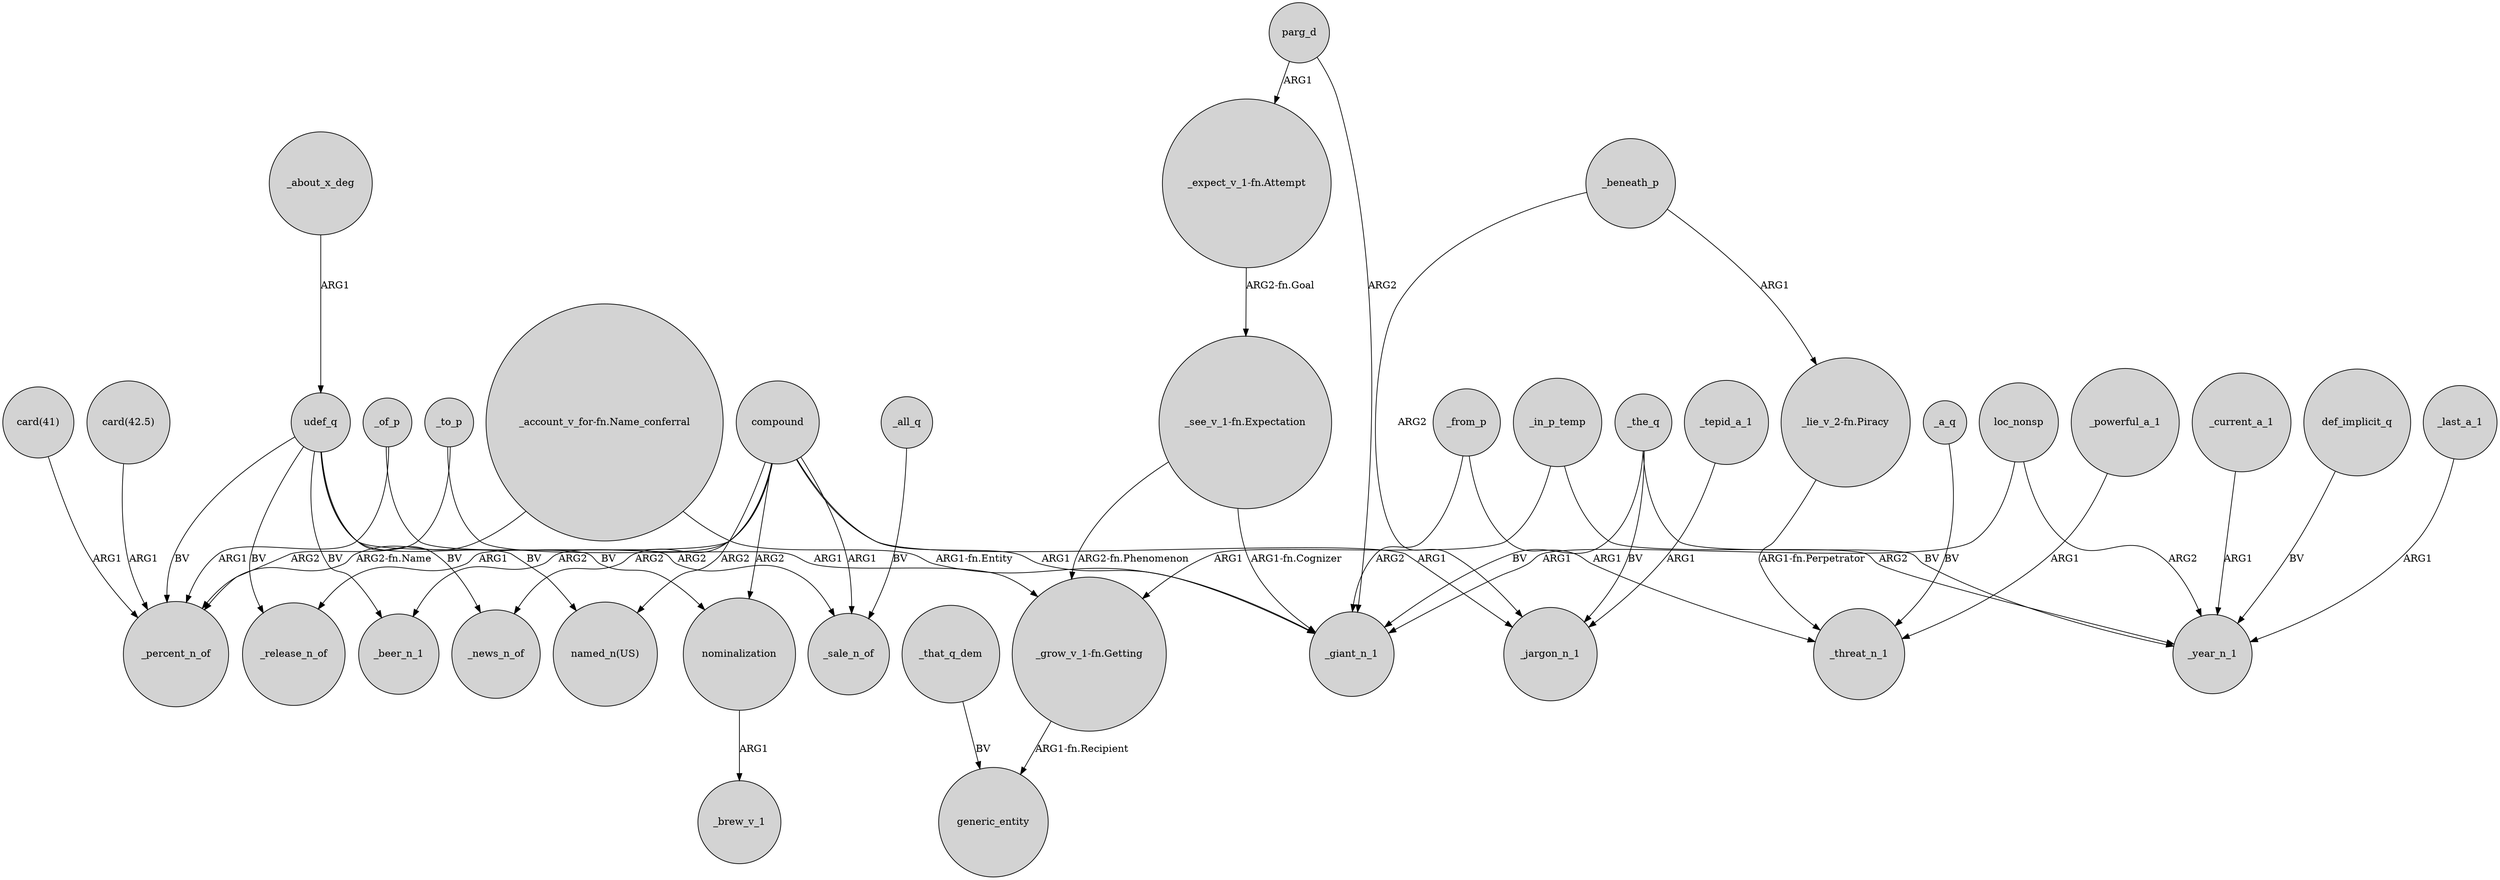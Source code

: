 digraph {
	node [shape=circle style=filled]
	"card(42.5)" -> _percent_n_of [label=ARG1]
	_to_p -> "_grow_v_1-fn.Getting" [label=ARG1]
	udef_q -> _news_n_of [label=BV]
	_current_a_1 -> _year_n_1 [label=ARG1]
	_tepid_a_1 -> _jargon_n_1 [label=ARG1]
	_beneath_p -> "_lie_v_2-fn.Piracy" [label=ARG1]
	"_see_v_1-fn.Expectation" -> "_grow_v_1-fn.Getting" [label="ARG2-fn.Phenomenon"]
	"_grow_v_1-fn.Getting" -> generic_entity [label="ARG1-fn.Recipient"]
	def_implicit_q -> _year_n_1 [label=BV]
	_a_q -> _threat_n_1 [label=BV]
	"_expect_v_1-fn.Attempt" -> "_see_v_1-fn.Expectation" [label="ARG2-fn.Goal"]
	udef_q -> nominalization [label=BV]
	parg_d -> _giant_n_1 [label=ARG2]
	compound -> _sale_n_of [label=ARG1]
	_of_p -> _sale_n_of [label=ARG2]
	udef_q -> _release_n_of [label=BV]
	_to_p -> _percent_n_of [label=ARG2]
	_of_p -> _percent_n_of [label=ARG1]
	loc_nonsp -> _year_n_1 [label=ARG2]
	"_account_v_for-fn.Name_conferral" -> _percent_n_of [label="ARG2-fn.Name"]
	compound -> nominalization [label=ARG2]
	_about_x_deg -> udef_q [label=ARG1]
	nominalization -> _brew_v_1 [label=ARG1]
	"_see_v_1-fn.Expectation" -> _giant_n_1 [label="ARG1-fn.Cognizer"]
	loc_nonsp -> _giant_n_1 [label=ARG1]
	"_lie_v_2-fn.Piracy" -> _threat_n_1 [label="ARG1-fn.Perpetrator"]
	_the_q -> _jargon_n_1 [label=BV]
	udef_q -> _percent_n_of [label=BV]
	_the_q -> _year_n_1 [label=BV]
	_in_p_temp -> "_grow_v_1-fn.Getting" [label=ARG1]
	_from_p -> _threat_n_1 [label=ARG1]
	"card(41)" -> _percent_n_of [label=ARG1]
	compound -> _jargon_n_1 [label=ARG1]
	_last_a_1 -> _year_n_1 [label=ARG1]
	compound -> _beer_n_1 [label=ARG2]
	_all_q -> _sale_n_of [label=BV]
	udef_q -> _beer_n_1 [label=BV]
	"_account_v_for-fn.Name_conferral" -> _giant_n_1 [label="ARG1-fn.Entity"]
	_in_p_temp -> _year_n_1 [label=ARG2]
	compound -> _giant_n_1 [label=ARG1]
	_from_p -> _giant_n_1 [label=ARG2]
	compound -> _news_n_of [label=ARG2]
	compound -> _release_n_of [label=ARG1]
	_the_q -> _giant_n_1 [label=BV]
	_powerful_a_1 -> _threat_n_1 [label=ARG1]
	_that_q_dem -> generic_entity [label=BV]
	compound -> "named_n(US)" [label=ARG2]
	udef_q -> "named_n(US)" [label=BV]
	_beneath_p -> _jargon_n_1 [label=ARG2]
	parg_d -> "_expect_v_1-fn.Attempt" [label=ARG1]
}
